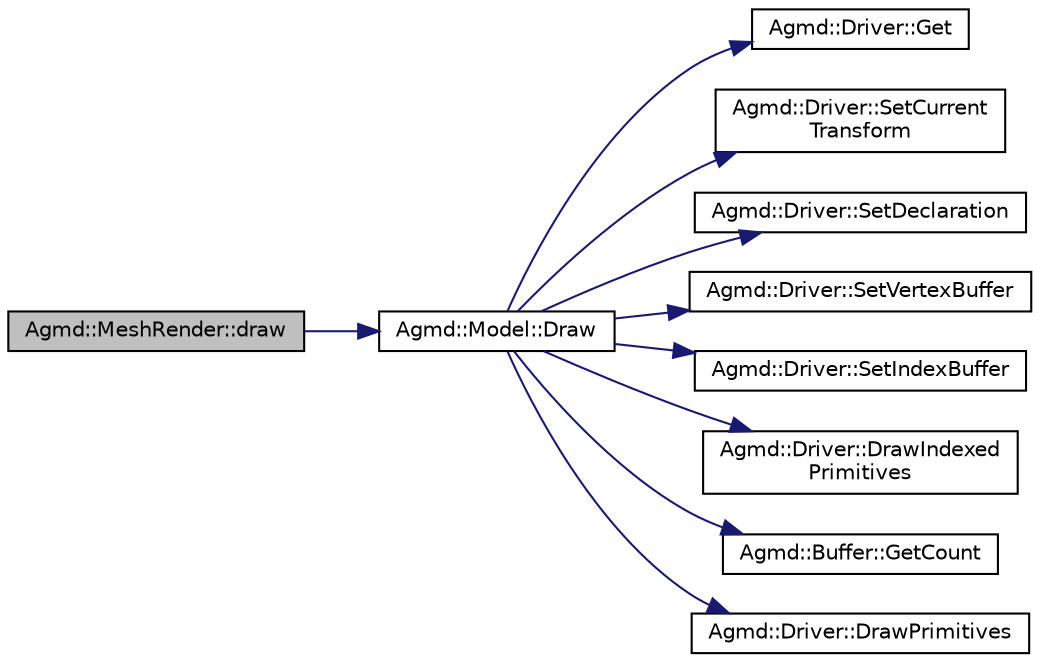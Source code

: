 digraph "Agmd::MeshRender::draw"
{
  edge [fontname="Helvetica",fontsize="10",labelfontname="Helvetica",labelfontsize="10"];
  node [fontname="Helvetica",fontsize="10",shape=record];
  rankdir="LR";
  Node1 [label="Agmd::MeshRender::draw",height=0.2,width=0.4,color="black", fillcolor="grey75", style="filled" fontcolor="black"];
  Node1 -> Node2 [color="midnightblue",fontsize="10",style="solid",fontname="Helvetica"];
  Node2 [label="Agmd::Model::Draw",height=0.2,width=0.4,color="black", fillcolor="white", style="filled",URL="$class_agmd_1_1_model.html#aa2c55e47471f726d613e421cf549ab0b"];
  Node2 -> Node3 [color="midnightblue",fontsize="10",style="solid",fontname="Helvetica"];
  Node3 [label="Agmd::Driver::Get",height=0.2,width=0.4,color="black", fillcolor="white", style="filled",URL="$class_agmd_1_1_driver.html#aedf84a4d782cbaad6a5d5eb1fd17b682"];
  Node2 -> Node4 [color="midnightblue",fontsize="10",style="solid",fontname="Helvetica"];
  Node4 [label="Agmd::Driver::SetCurrent\lTransform",height=0.2,width=0.4,color="black", fillcolor="white", style="filled",URL="$class_agmd_1_1_driver.html#a5d026607f63acff5dd9c14cc86ec1142"];
  Node2 -> Node5 [color="midnightblue",fontsize="10",style="solid",fontname="Helvetica"];
  Node5 [label="Agmd::Driver::SetDeclaration",height=0.2,width=0.4,color="black", fillcolor="white", style="filled",URL="$class_agmd_1_1_driver.html#a302ea30a784d1eadd3f317f33a86ca71"];
  Node2 -> Node6 [color="midnightblue",fontsize="10",style="solid",fontname="Helvetica"];
  Node6 [label="Agmd::Driver::SetVertexBuffer",height=0.2,width=0.4,color="black", fillcolor="white", style="filled",URL="$class_agmd_1_1_driver.html#a8250e4086394f717b67cb38059a8d3fe"];
  Node2 -> Node7 [color="midnightblue",fontsize="10",style="solid",fontname="Helvetica"];
  Node7 [label="Agmd::Driver::SetIndexBuffer",height=0.2,width=0.4,color="black", fillcolor="white", style="filled",URL="$class_agmd_1_1_driver.html#a5dccb83b805c97bc4b50c92999055737"];
  Node2 -> Node8 [color="midnightblue",fontsize="10",style="solid",fontname="Helvetica"];
  Node8 [label="Agmd::Driver::DrawIndexed\lPrimitives",height=0.2,width=0.4,color="black", fillcolor="white", style="filled",URL="$class_agmd_1_1_driver.html#a602d935335e7601b5fe2b74fe57d3547"];
  Node2 -> Node9 [color="midnightblue",fontsize="10",style="solid",fontname="Helvetica"];
  Node9 [label="Agmd::Buffer::GetCount",height=0.2,width=0.4,color="black", fillcolor="white", style="filled",URL="$class_agmd_1_1_buffer.html#aab7650c321616dc6a30cf7469b642222"];
  Node2 -> Node10 [color="midnightblue",fontsize="10",style="solid",fontname="Helvetica"];
  Node10 [label="Agmd::Driver::DrawPrimitives",height=0.2,width=0.4,color="black", fillcolor="white", style="filled",URL="$class_agmd_1_1_driver.html#a17c73e5ff37f4da7cb16b63f2d1ffa1c"];
}
